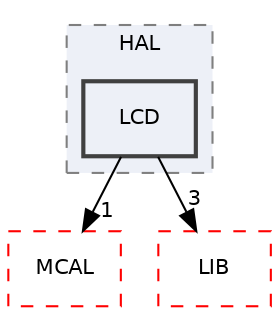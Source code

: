 digraph "C:/Users/Abnaby/Desktop/Unit_10_SecondTermProject/Unit_10_SecondTermProject/ECU3/ECU3_ExitGate/ECU3_ExitGate/HAL/LCD"
{
 // LATEX_PDF_SIZE
  edge [fontname="Helvetica",fontsize="10",labelfontname="Helvetica",labelfontsize="10"];
  node [fontname="Helvetica",fontsize="10",shape=record];
  compound=true
  subgraph clusterdir_2e1377b09d60eb02c4c85c5f0b7900e3 {
    graph [ bgcolor="#edf0f7", pencolor="grey50", style="filled,dashed,", label="HAL", fontname="Helvetica", fontsize="10", URL="dir_2e1377b09d60eb02c4c85c5f0b7900e3.html"]
  dir_4fc7de420d1719811134642b1841ffa1 [shape=box, label="LCD", style="filled,bold,", fillcolor="#edf0f7", color="grey25", URL="dir_4fc7de420d1719811134642b1841ffa1.html"];
  }
  dir_60aaa21669bba2d372b407dfc6183be1 [shape=box, label="MCAL", style="dashed,", fillcolor="#edf0f7", color="red", URL="dir_60aaa21669bba2d372b407dfc6183be1.html"];
  dir_9f3d9f226de60e27b761e86994e428a4 [shape=box, label="LIB", style="dashed,", fillcolor="#edf0f7", color="red", URL="dir_9f3d9f226de60e27b761e86994e428a4.html"];
  dir_4fc7de420d1719811134642b1841ffa1->dir_60aaa21669bba2d372b407dfc6183be1 [headlabel="1", labeldistance=1.5 headhref="dir_000017_000021.html"];
  dir_4fc7de420d1719811134642b1841ffa1->dir_9f3d9f226de60e27b761e86994e428a4 [headlabel="3", labeldistance=1.5 headhref="dir_000017_000018.html"];
}
